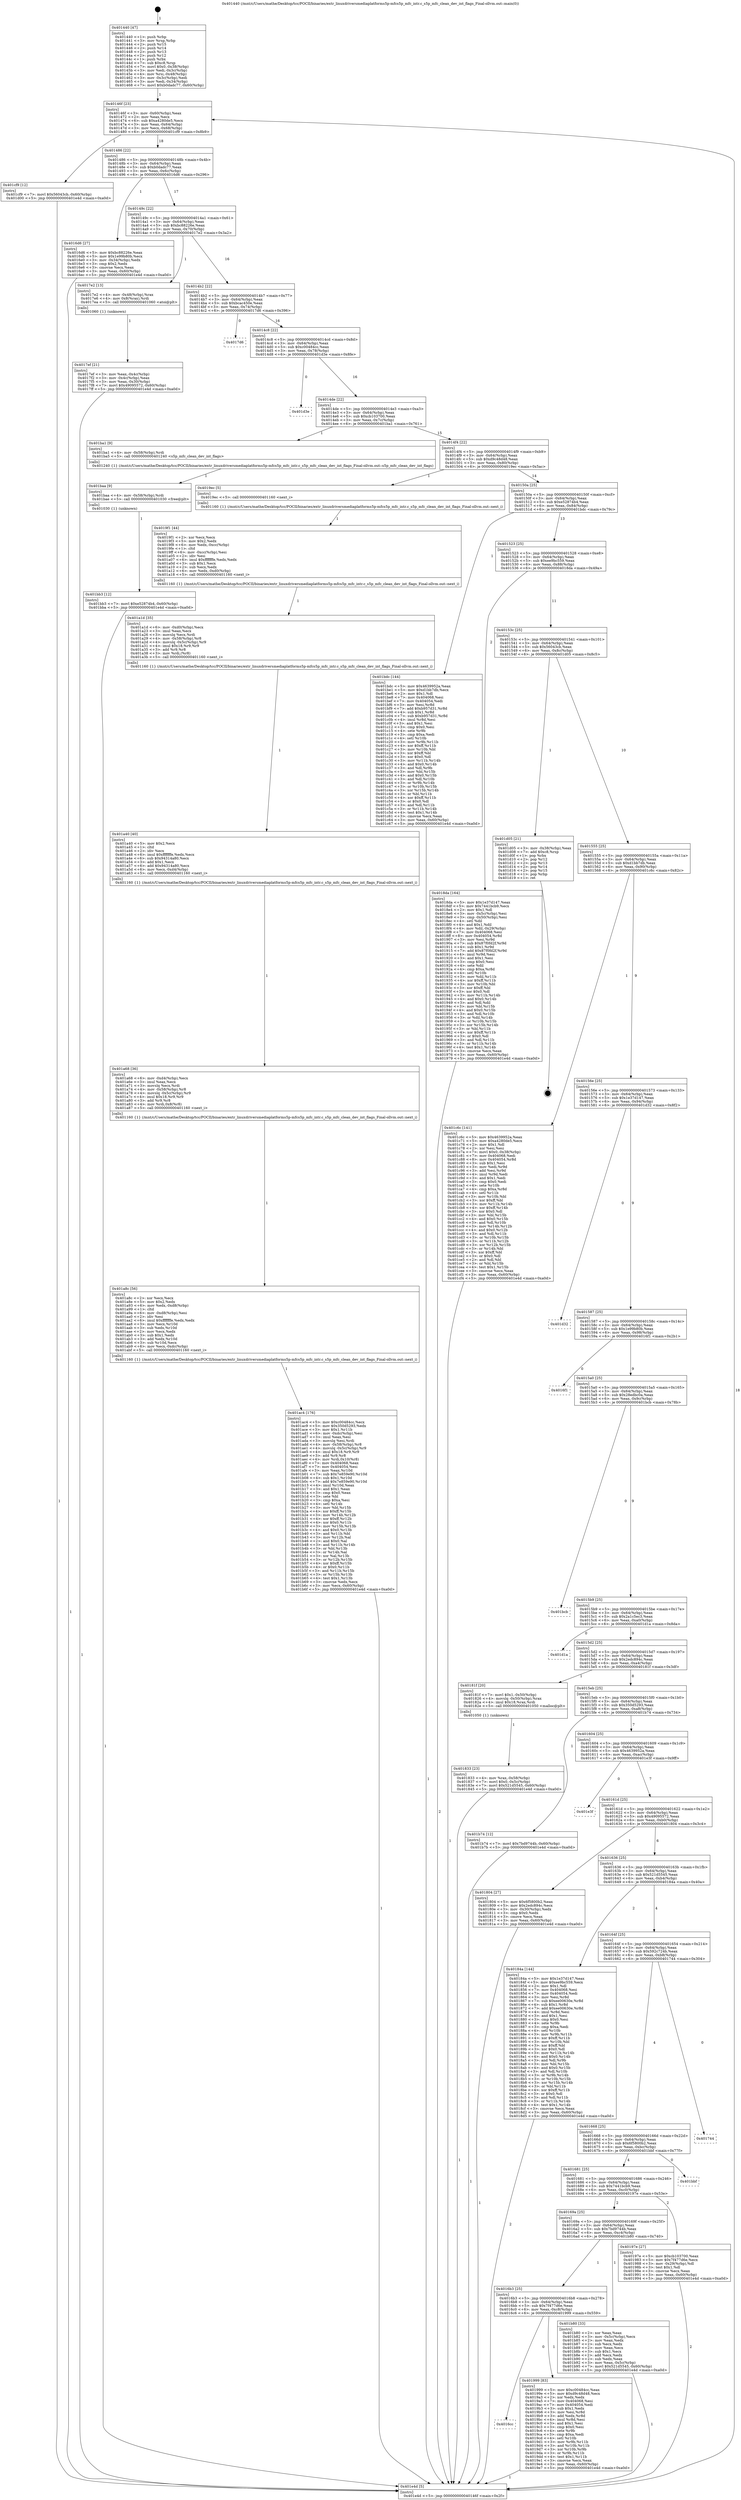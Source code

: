 digraph "0x401440" {
  label = "0x401440 (/mnt/c/Users/mathe/Desktop/tcc/POCII/binaries/extr_linuxdriversmediaplatforms5p-mfcs5p_mfc_intr.c_s5p_mfc_clean_dev_int_flags_Final-ollvm.out::main(0))"
  labelloc = "t"
  node[shape=record]

  Entry [label="",width=0.3,height=0.3,shape=circle,fillcolor=black,style=filled]
  "0x40146f" [label="{
     0x40146f [23]\l
     | [instrs]\l
     &nbsp;&nbsp;0x40146f \<+3\>: mov -0x60(%rbp),%eax\l
     &nbsp;&nbsp;0x401472 \<+2\>: mov %eax,%ecx\l
     &nbsp;&nbsp;0x401474 \<+6\>: sub $0xa4280de5,%ecx\l
     &nbsp;&nbsp;0x40147a \<+3\>: mov %eax,-0x64(%rbp)\l
     &nbsp;&nbsp;0x40147d \<+3\>: mov %ecx,-0x68(%rbp)\l
     &nbsp;&nbsp;0x401480 \<+6\>: je 0000000000401cf9 \<main+0x8b9\>\l
  }"]
  "0x401cf9" [label="{
     0x401cf9 [12]\l
     | [instrs]\l
     &nbsp;&nbsp;0x401cf9 \<+7\>: movl $0x56043cb,-0x60(%rbp)\l
     &nbsp;&nbsp;0x401d00 \<+5\>: jmp 0000000000401e4d \<main+0xa0d\>\l
  }"]
  "0x401486" [label="{
     0x401486 [22]\l
     | [instrs]\l
     &nbsp;&nbsp;0x401486 \<+5\>: jmp 000000000040148b \<main+0x4b\>\l
     &nbsp;&nbsp;0x40148b \<+3\>: mov -0x64(%rbp),%eax\l
     &nbsp;&nbsp;0x40148e \<+5\>: sub $0xb0dadc77,%eax\l
     &nbsp;&nbsp;0x401493 \<+3\>: mov %eax,-0x6c(%rbp)\l
     &nbsp;&nbsp;0x401496 \<+6\>: je 00000000004016d6 \<main+0x296\>\l
  }"]
  Exit [label="",width=0.3,height=0.3,shape=circle,fillcolor=black,style=filled,peripheries=2]
  "0x4016d6" [label="{
     0x4016d6 [27]\l
     | [instrs]\l
     &nbsp;&nbsp;0x4016d6 \<+5\>: mov $0xbc88226e,%eax\l
     &nbsp;&nbsp;0x4016db \<+5\>: mov $0x1e99b80b,%ecx\l
     &nbsp;&nbsp;0x4016e0 \<+3\>: mov -0x34(%rbp),%edx\l
     &nbsp;&nbsp;0x4016e3 \<+3\>: cmp $0x2,%edx\l
     &nbsp;&nbsp;0x4016e6 \<+3\>: cmovne %ecx,%eax\l
     &nbsp;&nbsp;0x4016e9 \<+3\>: mov %eax,-0x60(%rbp)\l
     &nbsp;&nbsp;0x4016ec \<+5\>: jmp 0000000000401e4d \<main+0xa0d\>\l
  }"]
  "0x40149c" [label="{
     0x40149c [22]\l
     | [instrs]\l
     &nbsp;&nbsp;0x40149c \<+5\>: jmp 00000000004014a1 \<main+0x61\>\l
     &nbsp;&nbsp;0x4014a1 \<+3\>: mov -0x64(%rbp),%eax\l
     &nbsp;&nbsp;0x4014a4 \<+5\>: sub $0xbc88226e,%eax\l
     &nbsp;&nbsp;0x4014a9 \<+3\>: mov %eax,-0x70(%rbp)\l
     &nbsp;&nbsp;0x4014ac \<+6\>: je 00000000004017e2 \<main+0x3a2\>\l
  }"]
  "0x401e4d" [label="{
     0x401e4d [5]\l
     | [instrs]\l
     &nbsp;&nbsp;0x401e4d \<+5\>: jmp 000000000040146f \<main+0x2f\>\l
  }"]
  "0x401440" [label="{
     0x401440 [47]\l
     | [instrs]\l
     &nbsp;&nbsp;0x401440 \<+1\>: push %rbp\l
     &nbsp;&nbsp;0x401441 \<+3\>: mov %rsp,%rbp\l
     &nbsp;&nbsp;0x401444 \<+2\>: push %r15\l
     &nbsp;&nbsp;0x401446 \<+2\>: push %r14\l
     &nbsp;&nbsp;0x401448 \<+2\>: push %r13\l
     &nbsp;&nbsp;0x40144a \<+2\>: push %r12\l
     &nbsp;&nbsp;0x40144c \<+1\>: push %rbx\l
     &nbsp;&nbsp;0x40144d \<+7\>: sub $0xc8,%rsp\l
     &nbsp;&nbsp;0x401454 \<+7\>: movl $0x0,-0x38(%rbp)\l
     &nbsp;&nbsp;0x40145b \<+3\>: mov %edi,-0x3c(%rbp)\l
     &nbsp;&nbsp;0x40145e \<+4\>: mov %rsi,-0x48(%rbp)\l
     &nbsp;&nbsp;0x401462 \<+3\>: mov -0x3c(%rbp),%edi\l
     &nbsp;&nbsp;0x401465 \<+3\>: mov %edi,-0x34(%rbp)\l
     &nbsp;&nbsp;0x401468 \<+7\>: movl $0xb0dadc77,-0x60(%rbp)\l
  }"]
  "0x401bb3" [label="{
     0x401bb3 [12]\l
     | [instrs]\l
     &nbsp;&nbsp;0x401bb3 \<+7\>: movl $0xe52874b4,-0x60(%rbp)\l
     &nbsp;&nbsp;0x401bba \<+5\>: jmp 0000000000401e4d \<main+0xa0d\>\l
  }"]
  "0x4017e2" [label="{
     0x4017e2 [13]\l
     | [instrs]\l
     &nbsp;&nbsp;0x4017e2 \<+4\>: mov -0x48(%rbp),%rax\l
     &nbsp;&nbsp;0x4017e6 \<+4\>: mov 0x8(%rax),%rdi\l
     &nbsp;&nbsp;0x4017ea \<+5\>: call 0000000000401060 \<atoi@plt\>\l
     | [calls]\l
     &nbsp;&nbsp;0x401060 \{1\} (unknown)\l
  }"]
  "0x4014b2" [label="{
     0x4014b2 [22]\l
     | [instrs]\l
     &nbsp;&nbsp;0x4014b2 \<+5\>: jmp 00000000004014b7 \<main+0x77\>\l
     &nbsp;&nbsp;0x4014b7 \<+3\>: mov -0x64(%rbp),%eax\l
     &nbsp;&nbsp;0x4014ba \<+5\>: sub $0xbcac450e,%eax\l
     &nbsp;&nbsp;0x4014bf \<+3\>: mov %eax,-0x74(%rbp)\l
     &nbsp;&nbsp;0x4014c2 \<+6\>: je 00000000004017d6 \<main+0x396\>\l
  }"]
  "0x4017ef" [label="{
     0x4017ef [21]\l
     | [instrs]\l
     &nbsp;&nbsp;0x4017ef \<+3\>: mov %eax,-0x4c(%rbp)\l
     &nbsp;&nbsp;0x4017f2 \<+3\>: mov -0x4c(%rbp),%eax\l
     &nbsp;&nbsp;0x4017f5 \<+3\>: mov %eax,-0x30(%rbp)\l
     &nbsp;&nbsp;0x4017f8 \<+7\>: movl $0x49095572,-0x60(%rbp)\l
     &nbsp;&nbsp;0x4017ff \<+5\>: jmp 0000000000401e4d \<main+0xa0d\>\l
  }"]
  "0x401baa" [label="{
     0x401baa [9]\l
     | [instrs]\l
     &nbsp;&nbsp;0x401baa \<+4\>: mov -0x58(%rbp),%rdi\l
     &nbsp;&nbsp;0x401bae \<+5\>: call 0000000000401030 \<free@plt\>\l
     | [calls]\l
     &nbsp;&nbsp;0x401030 \{1\} (unknown)\l
  }"]
  "0x4017d6" [label="{
     0x4017d6\l
  }", style=dashed]
  "0x4014c8" [label="{
     0x4014c8 [22]\l
     | [instrs]\l
     &nbsp;&nbsp;0x4014c8 \<+5\>: jmp 00000000004014cd \<main+0x8d\>\l
     &nbsp;&nbsp;0x4014cd \<+3\>: mov -0x64(%rbp),%eax\l
     &nbsp;&nbsp;0x4014d0 \<+5\>: sub $0xc00484cc,%eax\l
     &nbsp;&nbsp;0x4014d5 \<+3\>: mov %eax,-0x78(%rbp)\l
     &nbsp;&nbsp;0x4014d8 \<+6\>: je 0000000000401d3e \<main+0x8fe\>\l
  }"]
  "0x401ac4" [label="{
     0x401ac4 [176]\l
     | [instrs]\l
     &nbsp;&nbsp;0x401ac4 \<+5\>: mov $0xc00484cc,%ecx\l
     &nbsp;&nbsp;0x401ac9 \<+5\>: mov $0x350d5293,%edx\l
     &nbsp;&nbsp;0x401ace \<+3\>: mov $0x1,%r11b\l
     &nbsp;&nbsp;0x401ad1 \<+6\>: mov -0xdc(%rbp),%esi\l
     &nbsp;&nbsp;0x401ad7 \<+3\>: imul %eax,%esi\l
     &nbsp;&nbsp;0x401ada \<+3\>: movslq %esi,%rdi\l
     &nbsp;&nbsp;0x401add \<+4\>: mov -0x58(%rbp),%r8\l
     &nbsp;&nbsp;0x401ae1 \<+4\>: movslq -0x5c(%rbp),%r9\l
     &nbsp;&nbsp;0x401ae5 \<+4\>: imul $0x18,%r9,%r9\l
     &nbsp;&nbsp;0x401ae9 \<+3\>: add %r9,%r8\l
     &nbsp;&nbsp;0x401aec \<+4\>: mov %rdi,0x10(%r8)\l
     &nbsp;&nbsp;0x401af0 \<+7\>: mov 0x404068,%eax\l
     &nbsp;&nbsp;0x401af7 \<+7\>: mov 0x404054,%esi\l
     &nbsp;&nbsp;0x401afe \<+3\>: mov %eax,%r10d\l
     &nbsp;&nbsp;0x401b01 \<+7\>: sub $0x7e859e90,%r10d\l
     &nbsp;&nbsp;0x401b08 \<+4\>: sub $0x1,%r10d\l
     &nbsp;&nbsp;0x401b0c \<+7\>: add $0x7e859e90,%r10d\l
     &nbsp;&nbsp;0x401b13 \<+4\>: imul %r10d,%eax\l
     &nbsp;&nbsp;0x401b17 \<+3\>: and $0x1,%eax\l
     &nbsp;&nbsp;0x401b1a \<+3\>: cmp $0x0,%eax\l
     &nbsp;&nbsp;0x401b1d \<+3\>: sete %bl\l
     &nbsp;&nbsp;0x401b20 \<+3\>: cmp $0xa,%esi\l
     &nbsp;&nbsp;0x401b23 \<+4\>: setl %r14b\l
     &nbsp;&nbsp;0x401b27 \<+3\>: mov %bl,%r15b\l
     &nbsp;&nbsp;0x401b2a \<+4\>: xor $0xff,%r15b\l
     &nbsp;&nbsp;0x401b2e \<+3\>: mov %r14b,%r12b\l
     &nbsp;&nbsp;0x401b31 \<+4\>: xor $0xff,%r12b\l
     &nbsp;&nbsp;0x401b35 \<+4\>: xor $0x0,%r11b\l
     &nbsp;&nbsp;0x401b39 \<+3\>: mov %r15b,%r13b\l
     &nbsp;&nbsp;0x401b3c \<+4\>: and $0x0,%r13b\l
     &nbsp;&nbsp;0x401b40 \<+3\>: and %r11b,%bl\l
     &nbsp;&nbsp;0x401b43 \<+3\>: mov %r12b,%al\l
     &nbsp;&nbsp;0x401b46 \<+2\>: and $0x0,%al\l
     &nbsp;&nbsp;0x401b48 \<+3\>: and %r11b,%r14b\l
     &nbsp;&nbsp;0x401b4b \<+3\>: or %bl,%r13b\l
     &nbsp;&nbsp;0x401b4e \<+3\>: or %r14b,%al\l
     &nbsp;&nbsp;0x401b51 \<+3\>: xor %al,%r13b\l
     &nbsp;&nbsp;0x401b54 \<+3\>: or %r12b,%r15b\l
     &nbsp;&nbsp;0x401b57 \<+4\>: xor $0xff,%r15b\l
     &nbsp;&nbsp;0x401b5b \<+4\>: or $0x0,%r11b\l
     &nbsp;&nbsp;0x401b5f \<+3\>: and %r11b,%r15b\l
     &nbsp;&nbsp;0x401b62 \<+3\>: or %r15b,%r13b\l
     &nbsp;&nbsp;0x401b65 \<+4\>: test $0x1,%r13b\l
     &nbsp;&nbsp;0x401b69 \<+3\>: cmovne %edx,%ecx\l
     &nbsp;&nbsp;0x401b6c \<+3\>: mov %ecx,-0x60(%rbp)\l
     &nbsp;&nbsp;0x401b6f \<+5\>: jmp 0000000000401e4d \<main+0xa0d\>\l
  }"]
  "0x401d3e" [label="{
     0x401d3e\l
  }", style=dashed]
  "0x4014de" [label="{
     0x4014de [22]\l
     | [instrs]\l
     &nbsp;&nbsp;0x4014de \<+5\>: jmp 00000000004014e3 \<main+0xa3\>\l
     &nbsp;&nbsp;0x4014e3 \<+3\>: mov -0x64(%rbp),%eax\l
     &nbsp;&nbsp;0x4014e6 \<+5\>: sub $0xcb103700,%eax\l
     &nbsp;&nbsp;0x4014eb \<+3\>: mov %eax,-0x7c(%rbp)\l
     &nbsp;&nbsp;0x4014ee \<+6\>: je 0000000000401ba1 \<main+0x761\>\l
  }"]
  "0x401a8c" [label="{
     0x401a8c [56]\l
     | [instrs]\l
     &nbsp;&nbsp;0x401a8c \<+2\>: xor %ecx,%ecx\l
     &nbsp;&nbsp;0x401a8e \<+5\>: mov $0x2,%edx\l
     &nbsp;&nbsp;0x401a93 \<+6\>: mov %edx,-0xd8(%rbp)\l
     &nbsp;&nbsp;0x401a99 \<+1\>: cltd\l
     &nbsp;&nbsp;0x401a9a \<+6\>: mov -0xd8(%rbp),%esi\l
     &nbsp;&nbsp;0x401aa0 \<+2\>: idiv %esi\l
     &nbsp;&nbsp;0x401aa2 \<+6\>: imul $0xfffffffe,%edx,%edx\l
     &nbsp;&nbsp;0x401aa8 \<+3\>: mov %ecx,%r10d\l
     &nbsp;&nbsp;0x401aab \<+3\>: sub %edx,%r10d\l
     &nbsp;&nbsp;0x401aae \<+2\>: mov %ecx,%edx\l
     &nbsp;&nbsp;0x401ab0 \<+3\>: sub $0x1,%edx\l
     &nbsp;&nbsp;0x401ab3 \<+3\>: add %edx,%r10d\l
     &nbsp;&nbsp;0x401ab6 \<+3\>: sub %r10d,%ecx\l
     &nbsp;&nbsp;0x401ab9 \<+6\>: mov %ecx,-0xdc(%rbp)\l
     &nbsp;&nbsp;0x401abf \<+5\>: call 0000000000401160 \<next_i\>\l
     | [calls]\l
     &nbsp;&nbsp;0x401160 \{1\} (/mnt/c/Users/mathe/Desktop/tcc/POCII/binaries/extr_linuxdriversmediaplatforms5p-mfcs5p_mfc_intr.c_s5p_mfc_clean_dev_int_flags_Final-ollvm.out::next_i)\l
  }"]
  "0x401ba1" [label="{
     0x401ba1 [9]\l
     | [instrs]\l
     &nbsp;&nbsp;0x401ba1 \<+4\>: mov -0x58(%rbp),%rdi\l
     &nbsp;&nbsp;0x401ba5 \<+5\>: call 0000000000401240 \<s5p_mfc_clean_dev_int_flags\>\l
     | [calls]\l
     &nbsp;&nbsp;0x401240 \{1\} (/mnt/c/Users/mathe/Desktop/tcc/POCII/binaries/extr_linuxdriversmediaplatforms5p-mfcs5p_mfc_intr.c_s5p_mfc_clean_dev_int_flags_Final-ollvm.out::s5p_mfc_clean_dev_int_flags)\l
  }"]
  "0x4014f4" [label="{
     0x4014f4 [22]\l
     | [instrs]\l
     &nbsp;&nbsp;0x4014f4 \<+5\>: jmp 00000000004014f9 \<main+0xb9\>\l
     &nbsp;&nbsp;0x4014f9 \<+3\>: mov -0x64(%rbp),%eax\l
     &nbsp;&nbsp;0x4014fc \<+5\>: sub $0xd9c48d48,%eax\l
     &nbsp;&nbsp;0x401501 \<+3\>: mov %eax,-0x80(%rbp)\l
     &nbsp;&nbsp;0x401504 \<+6\>: je 00000000004019ec \<main+0x5ac\>\l
  }"]
  "0x401a68" [label="{
     0x401a68 [36]\l
     | [instrs]\l
     &nbsp;&nbsp;0x401a68 \<+6\>: mov -0xd4(%rbp),%ecx\l
     &nbsp;&nbsp;0x401a6e \<+3\>: imul %eax,%ecx\l
     &nbsp;&nbsp;0x401a71 \<+3\>: movslq %ecx,%rdi\l
     &nbsp;&nbsp;0x401a74 \<+4\>: mov -0x58(%rbp),%r8\l
     &nbsp;&nbsp;0x401a78 \<+4\>: movslq -0x5c(%rbp),%r9\l
     &nbsp;&nbsp;0x401a7c \<+4\>: imul $0x18,%r9,%r9\l
     &nbsp;&nbsp;0x401a80 \<+3\>: add %r9,%r8\l
     &nbsp;&nbsp;0x401a83 \<+4\>: mov %rdi,0x8(%r8)\l
     &nbsp;&nbsp;0x401a87 \<+5\>: call 0000000000401160 \<next_i\>\l
     | [calls]\l
     &nbsp;&nbsp;0x401160 \{1\} (/mnt/c/Users/mathe/Desktop/tcc/POCII/binaries/extr_linuxdriversmediaplatforms5p-mfcs5p_mfc_intr.c_s5p_mfc_clean_dev_int_flags_Final-ollvm.out::next_i)\l
  }"]
  "0x4019ec" [label="{
     0x4019ec [5]\l
     | [instrs]\l
     &nbsp;&nbsp;0x4019ec \<+5\>: call 0000000000401160 \<next_i\>\l
     | [calls]\l
     &nbsp;&nbsp;0x401160 \{1\} (/mnt/c/Users/mathe/Desktop/tcc/POCII/binaries/extr_linuxdriversmediaplatforms5p-mfcs5p_mfc_intr.c_s5p_mfc_clean_dev_int_flags_Final-ollvm.out::next_i)\l
  }"]
  "0x40150a" [label="{
     0x40150a [25]\l
     | [instrs]\l
     &nbsp;&nbsp;0x40150a \<+5\>: jmp 000000000040150f \<main+0xcf\>\l
     &nbsp;&nbsp;0x40150f \<+3\>: mov -0x64(%rbp),%eax\l
     &nbsp;&nbsp;0x401512 \<+5\>: sub $0xe52874b4,%eax\l
     &nbsp;&nbsp;0x401517 \<+6\>: mov %eax,-0x84(%rbp)\l
     &nbsp;&nbsp;0x40151d \<+6\>: je 0000000000401bdc \<main+0x79c\>\l
  }"]
  "0x401a40" [label="{
     0x401a40 [40]\l
     | [instrs]\l
     &nbsp;&nbsp;0x401a40 \<+5\>: mov $0x2,%ecx\l
     &nbsp;&nbsp;0x401a45 \<+1\>: cltd\l
     &nbsp;&nbsp;0x401a46 \<+2\>: idiv %ecx\l
     &nbsp;&nbsp;0x401a48 \<+6\>: imul $0xfffffffe,%edx,%ecx\l
     &nbsp;&nbsp;0x401a4e \<+6\>: sub $0x94314a80,%ecx\l
     &nbsp;&nbsp;0x401a54 \<+3\>: add $0x1,%ecx\l
     &nbsp;&nbsp;0x401a57 \<+6\>: add $0x94314a80,%ecx\l
     &nbsp;&nbsp;0x401a5d \<+6\>: mov %ecx,-0xd4(%rbp)\l
     &nbsp;&nbsp;0x401a63 \<+5\>: call 0000000000401160 \<next_i\>\l
     | [calls]\l
     &nbsp;&nbsp;0x401160 \{1\} (/mnt/c/Users/mathe/Desktop/tcc/POCII/binaries/extr_linuxdriversmediaplatforms5p-mfcs5p_mfc_intr.c_s5p_mfc_clean_dev_int_flags_Final-ollvm.out::next_i)\l
  }"]
  "0x401bdc" [label="{
     0x401bdc [144]\l
     | [instrs]\l
     &nbsp;&nbsp;0x401bdc \<+5\>: mov $0x4639952a,%eax\l
     &nbsp;&nbsp;0x401be1 \<+5\>: mov $0xd1bb7db,%ecx\l
     &nbsp;&nbsp;0x401be6 \<+2\>: mov $0x1,%dl\l
     &nbsp;&nbsp;0x401be8 \<+7\>: mov 0x404068,%esi\l
     &nbsp;&nbsp;0x401bef \<+7\>: mov 0x404054,%edi\l
     &nbsp;&nbsp;0x401bf6 \<+3\>: mov %esi,%r8d\l
     &nbsp;&nbsp;0x401bf9 \<+7\>: add $0xb957d31,%r8d\l
     &nbsp;&nbsp;0x401c00 \<+4\>: sub $0x1,%r8d\l
     &nbsp;&nbsp;0x401c04 \<+7\>: sub $0xb957d31,%r8d\l
     &nbsp;&nbsp;0x401c0b \<+4\>: imul %r8d,%esi\l
     &nbsp;&nbsp;0x401c0f \<+3\>: and $0x1,%esi\l
     &nbsp;&nbsp;0x401c12 \<+3\>: cmp $0x0,%esi\l
     &nbsp;&nbsp;0x401c15 \<+4\>: sete %r9b\l
     &nbsp;&nbsp;0x401c19 \<+3\>: cmp $0xa,%edi\l
     &nbsp;&nbsp;0x401c1c \<+4\>: setl %r10b\l
     &nbsp;&nbsp;0x401c20 \<+3\>: mov %r9b,%r11b\l
     &nbsp;&nbsp;0x401c23 \<+4\>: xor $0xff,%r11b\l
     &nbsp;&nbsp;0x401c27 \<+3\>: mov %r10b,%bl\l
     &nbsp;&nbsp;0x401c2a \<+3\>: xor $0xff,%bl\l
     &nbsp;&nbsp;0x401c2d \<+3\>: xor $0x0,%dl\l
     &nbsp;&nbsp;0x401c30 \<+3\>: mov %r11b,%r14b\l
     &nbsp;&nbsp;0x401c33 \<+4\>: and $0x0,%r14b\l
     &nbsp;&nbsp;0x401c37 \<+3\>: and %dl,%r9b\l
     &nbsp;&nbsp;0x401c3a \<+3\>: mov %bl,%r15b\l
     &nbsp;&nbsp;0x401c3d \<+4\>: and $0x0,%r15b\l
     &nbsp;&nbsp;0x401c41 \<+3\>: and %dl,%r10b\l
     &nbsp;&nbsp;0x401c44 \<+3\>: or %r9b,%r14b\l
     &nbsp;&nbsp;0x401c47 \<+3\>: or %r10b,%r15b\l
     &nbsp;&nbsp;0x401c4a \<+3\>: xor %r15b,%r14b\l
     &nbsp;&nbsp;0x401c4d \<+3\>: or %bl,%r11b\l
     &nbsp;&nbsp;0x401c50 \<+4\>: xor $0xff,%r11b\l
     &nbsp;&nbsp;0x401c54 \<+3\>: or $0x0,%dl\l
     &nbsp;&nbsp;0x401c57 \<+3\>: and %dl,%r11b\l
     &nbsp;&nbsp;0x401c5a \<+3\>: or %r11b,%r14b\l
     &nbsp;&nbsp;0x401c5d \<+4\>: test $0x1,%r14b\l
     &nbsp;&nbsp;0x401c61 \<+3\>: cmovne %ecx,%eax\l
     &nbsp;&nbsp;0x401c64 \<+3\>: mov %eax,-0x60(%rbp)\l
     &nbsp;&nbsp;0x401c67 \<+5\>: jmp 0000000000401e4d \<main+0xa0d\>\l
  }"]
  "0x401523" [label="{
     0x401523 [25]\l
     | [instrs]\l
     &nbsp;&nbsp;0x401523 \<+5\>: jmp 0000000000401528 \<main+0xe8\>\l
     &nbsp;&nbsp;0x401528 \<+3\>: mov -0x64(%rbp),%eax\l
     &nbsp;&nbsp;0x40152b \<+5\>: sub $0xee9bc559,%eax\l
     &nbsp;&nbsp;0x401530 \<+6\>: mov %eax,-0x88(%rbp)\l
     &nbsp;&nbsp;0x401536 \<+6\>: je 00000000004018da \<main+0x49a\>\l
  }"]
  "0x401a1d" [label="{
     0x401a1d [35]\l
     | [instrs]\l
     &nbsp;&nbsp;0x401a1d \<+6\>: mov -0xd0(%rbp),%ecx\l
     &nbsp;&nbsp;0x401a23 \<+3\>: imul %eax,%ecx\l
     &nbsp;&nbsp;0x401a26 \<+3\>: movslq %ecx,%rdi\l
     &nbsp;&nbsp;0x401a29 \<+4\>: mov -0x58(%rbp),%r8\l
     &nbsp;&nbsp;0x401a2d \<+4\>: movslq -0x5c(%rbp),%r9\l
     &nbsp;&nbsp;0x401a31 \<+4\>: imul $0x18,%r9,%r9\l
     &nbsp;&nbsp;0x401a35 \<+3\>: add %r9,%r8\l
     &nbsp;&nbsp;0x401a38 \<+3\>: mov %rdi,(%r8)\l
     &nbsp;&nbsp;0x401a3b \<+5\>: call 0000000000401160 \<next_i\>\l
     | [calls]\l
     &nbsp;&nbsp;0x401160 \{1\} (/mnt/c/Users/mathe/Desktop/tcc/POCII/binaries/extr_linuxdriversmediaplatforms5p-mfcs5p_mfc_intr.c_s5p_mfc_clean_dev_int_flags_Final-ollvm.out::next_i)\l
  }"]
  "0x4018da" [label="{
     0x4018da [164]\l
     | [instrs]\l
     &nbsp;&nbsp;0x4018da \<+5\>: mov $0x1e37d147,%eax\l
     &nbsp;&nbsp;0x4018df \<+5\>: mov $0x7441bcb9,%ecx\l
     &nbsp;&nbsp;0x4018e4 \<+2\>: mov $0x1,%dl\l
     &nbsp;&nbsp;0x4018e6 \<+3\>: mov -0x5c(%rbp),%esi\l
     &nbsp;&nbsp;0x4018e9 \<+3\>: cmp -0x50(%rbp),%esi\l
     &nbsp;&nbsp;0x4018ec \<+4\>: setl %dil\l
     &nbsp;&nbsp;0x4018f0 \<+4\>: and $0x1,%dil\l
     &nbsp;&nbsp;0x4018f4 \<+4\>: mov %dil,-0x29(%rbp)\l
     &nbsp;&nbsp;0x4018f8 \<+7\>: mov 0x404068,%esi\l
     &nbsp;&nbsp;0x4018ff \<+8\>: mov 0x404054,%r8d\l
     &nbsp;&nbsp;0x401907 \<+3\>: mov %esi,%r9d\l
     &nbsp;&nbsp;0x40190a \<+7\>: sub $0x87f0fd2f,%r9d\l
     &nbsp;&nbsp;0x401911 \<+4\>: sub $0x1,%r9d\l
     &nbsp;&nbsp;0x401915 \<+7\>: add $0x87f0fd2f,%r9d\l
     &nbsp;&nbsp;0x40191c \<+4\>: imul %r9d,%esi\l
     &nbsp;&nbsp;0x401920 \<+3\>: and $0x1,%esi\l
     &nbsp;&nbsp;0x401923 \<+3\>: cmp $0x0,%esi\l
     &nbsp;&nbsp;0x401926 \<+4\>: sete %dil\l
     &nbsp;&nbsp;0x40192a \<+4\>: cmp $0xa,%r8d\l
     &nbsp;&nbsp;0x40192e \<+4\>: setl %r10b\l
     &nbsp;&nbsp;0x401932 \<+3\>: mov %dil,%r11b\l
     &nbsp;&nbsp;0x401935 \<+4\>: xor $0xff,%r11b\l
     &nbsp;&nbsp;0x401939 \<+3\>: mov %r10b,%bl\l
     &nbsp;&nbsp;0x40193c \<+3\>: xor $0xff,%bl\l
     &nbsp;&nbsp;0x40193f \<+3\>: xor $0x0,%dl\l
     &nbsp;&nbsp;0x401942 \<+3\>: mov %r11b,%r14b\l
     &nbsp;&nbsp;0x401945 \<+4\>: and $0x0,%r14b\l
     &nbsp;&nbsp;0x401949 \<+3\>: and %dl,%dil\l
     &nbsp;&nbsp;0x40194c \<+3\>: mov %bl,%r15b\l
     &nbsp;&nbsp;0x40194f \<+4\>: and $0x0,%r15b\l
     &nbsp;&nbsp;0x401953 \<+3\>: and %dl,%r10b\l
     &nbsp;&nbsp;0x401956 \<+3\>: or %dil,%r14b\l
     &nbsp;&nbsp;0x401959 \<+3\>: or %r10b,%r15b\l
     &nbsp;&nbsp;0x40195c \<+3\>: xor %r15b,%r14b\l
     &nbsp;&nbsp;0x40195f \<+3\>: or %bl,%r11b\l
     &nbsp;&nbsp;0x401962 \<+4\>: xor $0xff,%r11b\l
     &nbsp;&nbsp;0x401966 \<+3\>: or $0x0,%dl\l
     &nbsp;&nbsp;0x401969 \<+3\>: and %dl,%r11b\l
     &nbsp;&nbsp;0x40196c \<+3\>: or %r11b,%r14b\l
     &nbsp;&nbsp;0x40196f \<+4\>: test $0x1,%r14b\l
     &nbsp;&nbsp;0x401973 \<+3\>: cmovne %ecx,%eax\l
     &nbsp;&nbsp;0x401976 \<+3\>: mov %eax,-0x60(%rbp)\l
     &nbsp;&nbsp;0x401979 \<+5\>: jmp 0000000000401e4d \<main+0xa0d\>\l
  }"]
  "0x40153c" [label="{
     0x40153c [25]\l
     | [instrs]\l
     &nbsp;&nbsp;0x40153c \<+5\>: jmp 0000000000401541 \<main+0x101\>\l
     &nbsp;&nbsp;0x401541 \<+3\>: mov -0x64(%rbp),%eax\l
     &nbsp;&nbsp;0x401544 \<+5\>: sub $0x56043cb,%eax\l
     &nbsp;&nbsp;0x401549 \<+6\>: mov %eax,-0x8c(%rbp)\l
     &nbsp;&nbsp;0x40154f \<+6\>: je 0000000000401d05 \<main+0x8c5\>\l
  }"]
  "0x4019f1" [label="{
     0x4019f1 [44]\l
     | [instrs]\l
     &nbsp;&nbsp;0x4019f1 \<+2\>: xor %ecx,%ecx\l
     &nbsp;&nbsp;0x4019f3 \<+5\>: mov $0x2,%edx\l
     &nbsp;&nbsp;0x4019f8 \<+6\>: mov %edx,-0xcc(%rbp)\l
     &nbsp;&nbsp;0x4019fe \<+1\>: cltd\l
     &nbsp;&nbsp;0x4019ff \<+6\>: mov -0xcc(%rbp),%esi\l
     &nbsp;&nbsp;0x401a05 \<+2\>: idiv %esi\l
     &nbsp;&nbsp;0x401a07 \<+6\>: imul $0xfffffffe,%edx,%edx\l
     &nbsp;&nbsp;0x401a0d \<+3\>: sub $0x1,%ecx\l
     &nbsp;&nbsp;0x401a10 \<+2\>: sub %ecx,%edx\l
     &nbsp;&nbsp;0x401a12 \<+6\>: mov %edx,-0xd0(%rbp)\l
     &nbsp;&nbsp;0x401a18 \<+5\>: call 0000000000401160 \<next_i\>\l
     | [calls]\l
     &nbsp;&nbsp;0x401160 \{1\} (/mnt/c/Users/mathe/Desktop/tcc/POCII/binaries/extr_linuxdriversmediaplatforms5p-mfcs5p_mfc_intr.c_s5p_mfc_clean_dev_int_flags_Final-ollvm.out::next_i)\l
  }"]
  "0x401d05" [label="{
     0x401d05 [21]\l
     | [instrs]\l
     &nbsp;&nbsp;0x401d05 \<+3\>: mov -0x38(%rbp),%eax\l
     &nbsp;&nbsp;0x401d08 \<+7\>: add $0xc8,%rsp\l
     &nbsp;&nbsp;0x401d0f \<+1\>: pop %rbx\l
     &nbsp;&nbsp;0x401d10 \<+2\>: pop %r12\l
     &nbsp;&nbsp;0x401d12 \<+2\>: pop %r13\l
     &nbsp;&nbsp;0x401d14 \<+2\>: pop %r14\l
     &nbsp;&nbsp;0x401d16 \<+2\>: pop %r15\l
     &nbsp;&nbsp;0x401d18 \<+1\>: pop %rbp\l
     &nbsp;&nbsp;0x401d19 \<+1\>: ret\l
  }"]
  "0x401555" [label="{
     0x401555 [25]\l
     | [instrs]\l
     &nbsp;&nbsp;0x401555 \<+5\>: jmp 000000000040155a \<main+0x11a\>\l
     &nbsp;&nbsp;0x40155a \<+3\>: mov -0x64(%rbp),%eax\l
     &nbsp;&nbsp;0x40155d \<+5\>: sub $0xd1bb7db,%eax\l
     &nbsp;&nbsp;0x401562 \<+6\>: mov %eax,-0x90(%rbp)\l
     &nbsp;&nbsp;0x401568 \<+6\>: je 0000000000401c6c \<main+0x82c\>\l
  }"]
  "0x4016cc" [label="{
     0x4016cc\l
  }", style=dashed]
  "0x401c6c" [label="{
     0x401c6c [141]\l
     | [instrs]\l
     &nbsp;&nbsp;0x401c6c \<+5\>: mov $0x4639952a,%eax\l
     &nbsp;&nbsp;0x401c71 \<+5\>: mov $0xa4280de5,%ecx\l
     &nbsp;&nbsp;0x401c76 \<+2\>: mov $0x1,%dl\l
     &nbsp;&nbsp;0x401c78 \<+2\>: xor %esi,%esi\l
     &nbsp;&nbsp;0x401c7a \<+7\>: movl $0x0,-0x38(%rbp)\l
     &nbsp;&nbsp;0x401c81 \<+7\>: mov 0x404068,%edi\l
     &nbsp;&nbsp;0x401c88 \<+8\>: mov 0x404054,%r8d\l
     &nbsp;&nbsp;0x401c90 \<+3\>: sub $0x1,%esi\l
     &nbsp;&nbsp;0x401c93 \<+3\>: mov %edi,%r9d\l
     &nbsp;&nbsp;0x401c96 \<+3\>: add %esi,%r9d\l
     &nbsp;&nbsp;0x401c99 \<+4\>: imul %r9d,%edi\l
     &nbsp;&nbsp;0x401c9d \<+3\>: and $0x1,%edi\l
     &nbsp;&nbsp;0x401ca0 \<+3\>: cmp $0x0,%edi\l
     &nbsp;&nbsp;0x401ca3 \<+4\>: sete %r10b\l
     &nbsp;&nbsp;0x401ca7 \<+4\>: cmp $0xa,%r8d\l
     &nbsp;&nbsp;0x401cab \<+4\>: setl %r11b\l
     &nbsp;&nbsp;0x401caf \<+3\>: mov %r10b,%bl\l
     &nbsp;&nbsp;0x401cb2 \<+3\>: xor $0xff,%bl\l
     &nbsp;&nbsp;0x401cb5 \<+3\>: mov %r11b,%r14b\l
     &nbsp;&nbsp;0x401cb8 \<+4\>: xor $0xff,%r14b\l
     &nbsp;&nbsp;0x401cbc \<+3\>: xor $0x0,%dl\l
     &nbsp;&nbsp;0x401cbf \<+3\>: mov %bl,%r15b\l
     &nbsp;&nbsp;0x401cc2 \<+4\>: and $0x0,%r15b\l
     &nbsp;&nbsp;0x401cc6 \<+3\>: and %dl,%r10b\l
     &nbsp;&nbsp;0x401cc9 \<+3\>: mov %r14b,%r12b\l
     &nbsp;&nbsp;0x401ccc \<+4\>: and $0x0,%r12b\l
     &nbsp;&nbsp;0x401cd0 \<+3\>: and %dl,%r11b\l
     &nbsp;&nbsp;0x401cd3 \<+3\>: or %r10b,%r15b\l
     &nbsp;&nbsp;0x401cd6 \<+3\>: or %r11b,%r12b\l
     &nbsp;&nbsp;0x401cd9 \<+3\>: xor %r12b,%r15b\l
     &nbsp;&nbsp;0x401cdc \<+3\>: or %r14b,%bl\l
     &nbsp;&nbsp;0x401cdf \<+3\>: xor $0xff,%bl\l
     &nbsp;&nbsp;0x401ce2 \<+3\>: or $0x0,%dl\l
     &nbsp;&nbsp;0x401ce5 \<+2\>: and %dl,%bl\l
     &nbsp;&nbsp;0x401ce7 \<+3\>: or %bl,%r15b\l
     &nbsp;&nbsp;0x401cea \<+4\>: test $0x1,%r15b\l
     &nbsp;&nbsp;0x401cee \<+3\>: cmovne %ecx,%eax\l
     &nbsp;&nbsp;0x401cf1 \<+3\>: mov %eax,-0x60(%rbp)\l
     &nbsp;&nbsp;0x401cf4 \<+5\>: jmp 0000000000401e4d \<main+0xa0d\>\l
  }"]
  "0x40156e" [label="{
     0x40156e [25]\l
     | [instrs]\l
     &nbsp;&nbsp;0x40156e \<+5\>: jmp 0000000000401573 \<main+0x133\>\l
     &nbsp;&nbsp;0x401573 \<+3\>: mov -0x64(%rbp),%eax\l
     &nbsp;&nbsp;0x401576 \<+5\>: sub $0x1e37d147,%eax\l
     &nbsp;&nbsp;0x40157b \<+6\>: mov %eax,-0x94(%rbp)\l
     &nbsp;&nbsp;0x401581 \<+6\>: je 0000000000401d32 \<main+0x8f2\>\l
  }"]
  "0x401999" [label="{
     0x401999 [83]\l
     | [instrs]\l
     &nbsp;&nbsp;0x401999 \<+5\>: mov $0xc00484cc,%eax\l
     &nbsp;&nbsp;0x40199e \<+5\>: mov $0xd9c48d48,%ecx\l
     &nbsp;&nbsp;0x4019a3 \<+2\>: xor %edx,%edx\l
     &nbsp;&nbsp;0x4019a5 \<+7\>: mov 0x404068,%esi\l
     &nbsp;&nbsp;0x4019ac \<+7\>: mov 0x404054,%edi\l
     &nbsp;&nbsp;0x4019b3 \<+3\>: sub $0x1,%edx\l
     &nbsp;&nbsp;0x4019b6 \<+3\>: mov %esi,%r8d\l
     &nbsp;&nbsp;0x4019b9 \<+3\>: add %edx,%r8d\l
     &nbsp;&nbsp;0x4019bc \<+4\>: imul %r8d,%esi\l
     &nbsp;&nbsp;0x4019c0 \<+3\>: and $0x1,%esi\l
     &nbsp;&nbsp;0x4019c3 \<+3\>: cmp $0x0,%esi\l
     &nbsp;&nbsp;0x4019c6 \<+4\>: sete %r9b\l
     &nbsp;&nbsp;0x4019ca \<+3\>: cmp $0xa,%edi\l
     &nbsp;&nbsp;0x4019cd \<+4\>: setl %r10b\l
     &nbsp;&nbsp;0x4019d1 \<+3\>: mov %r9b,%r11b\l
     &nbsp;&nbsp;0x4019d4 \<+3\>: and %r10b,%r11b\l
     &nbsp;&nbsp;0x4019d7 \<+3\>: xor %r10b,%r9b\l
     &nbsp;&nbsp;0x4019da \<+3\>: or %r9b,%r11b\l
     &nbsp;&nbsp;0x4019dd \<+4\>: test $0x1,%r11b\l
     &nbsp;&nbsp;0x4019e1 \<+3\>: cmovne %ecx,%eax\l
     &nbsp;&nbsp;0x4019e4 \<+3\>: mov %eax,-0x60(%rbp)\l
     &nbsp;&nbsp;0x4019e7 \<+5\>: jmp 0000000000401e4d \<main+0xa0d\>\l
  }"]
  "0x401d32" [label="{
     0x401d32\l
  }", style=dashed]
  "0x401587" [label="{
     0x401587 [25]\l
     | [instrs]\l
     &nbsp;&nbsp;0x401587 \<+5\>: jmp 000000000040158c \<main+0x14c\>\l
     &nbsp;&nbsp;0x40158c \<+3\>: mov -0x64(%rbp),%eax\l
     &nbsp;&nbsp;0x40158f \<+5\>: sub $0x1e99b80b,%eax\l
     &nbsp;&nbsp;0x401594 \<+6\>: mov %eax,-0x98(%rbp)\l
     &nbsp;&nbsp;0x40159a \<+6\>: je 00000000004016f1 \<main+0x2b1\>\l
  }"]
  "0x4016b3" [label="{
     0x4016b3 [25]\l
     | [instrs]\l
     &nbsp;&nbsp;0x4016b3 \<+5\>: jmp 00000000004016b8 \<main+0x278\>\l
     &nbsp;&nbsp;0x4016b8 \<+3\>: mov -0x64(%rbp),%eax\l
     &nbsp;&nbsp;0x4016bb \<+5\>: sub $0x7f477d6e,%eax\l
     &nbsp;&nbsp;0x4016c0 \<+6\>: mov %eax,-0xc8(%rbp)\l
     &nbsp;&nbsp;0x4016c6 \<+6\>: je 0000000000401999 \<main+0x559\>\l
  }"]
  "0x4016f1" [label="{
     0x4016f1\l
  }", style=dashed]
  "0x4015a0" [label="{
     0x4015a0 [25]\l
     | [instrs]\l
     &nbsp;&nbsp;0x4015a0 \<+5\>: jmp 00000000004015a5 \<main+0x165\>\l
     &nbsp;&nbsp;0x4015a5 \<+3\>: mov -0x64(%rbp),%eax\l
     &nbsp;&nbsp;0x4015a8 \<+5\>: sub $0x28edbc0a,%eax\l
     &nbsp;&nbsp;0x4015ad \<+6\>: mov %eax,-0x9c(%rbp)\l
     &nbsp;&nbsp;0x4015b3 \<+6\>: je 0000000000401bcb \<main+0x78b\>\l
  }"]
  "0x401b80" [label="{
     0x401b80 [33]\l
     | [instrs]\l
     &nbsp;&nbsp;0x401b80 \<+2\>: xor %eax,%eax\l
     &nbsp;&nbsp;0x401b82 \<+3\>: mov -0x5c(%rbp),%ecx\l
     &nbsp;&nbsp;0x401b85 \<+2\>: mov %eax,%edx\l
     &nbsp;&nbsp;0x401b87 \<+2\>: sub %ecx,%edx\l
     &nbsp;&nbsp;0x401b89 \<+2\>: mov %eax,%ecx\l
     &nbsp;&nbsp;0x401b8b \<+3\>: sub $0x1,%ecx\l
     &nbsp;&nbsp;0x401b8e \<+2\>: add %ecx,%edx\l
     &nbsp;&nbsp;0x401b90 \<+2\>: sub %edx,%eax\l
     &nbsp;&nbsp;0x401b92 \<+3\>: mov %eax,-0x5c(%rbp)\l
     &nbsp;&nbsp;0x401b95 \<+7\>: movl $0x521d5545,-0x60(%rbp)\l
     &nbsp;&nbsp;0x401b9c \<+5\>: jmp 0000000000401e4d \<main+0xa0d\>\l
  }"]
  "0x401bcb" [label="{
     0x401bcb\l
  }", style=dashed]
  "0x4015b9" [label="{
     0x4015b9 [25]\l
     | [instrs]\l
     &nbsp;&nbsp;0x4015b9 \<+5\>: jmp 00000000004015be \<main+0x17e\>\l
     &nbsp;&nbsp;0x4015be \<+3\>: mov -0x64(%rbp),%eax\l
     &nbsp;&nbsp;0x4015c1 \<+5\>: sub $0x2a1c5ec3,%eax\l
     &nbsp;&nbsp;0x4015c6 \<+6\>: mov %eax,-0xa0(%rbp)\l
     &nbsp;&nbsp;0x4015cc \<+6\>: je 0000000000401d1a \<main+0x8da\>\l
  }"]
  "0x40169a" [label="{
     0x40169a [25]\l
     | [instrs]\l
     &nbsp;&nbsp;0x40169a \<+5\>: jmp 000000000040169f \<main+0x25f\>\l
     &nbsp;&nbsp;0x40169f \<+3\>: mov -0x64(%rbp),%eax\l
     &nbsp;&nbsp;0x4016a2 \<+5\>: sub $0x7bd9744b,%eax\l
     &nbsp;&nbsp;0x4016a7 \<+6\>: mov %eax,-0xc4(%rbp)\l
     &nbsp;&nbsp;0x4016ad \<+6\>: je 0000000000401b80 \<main+0x740\>\l
  }"]
  "0x401d1a" [label="{
     0x401d1a\l
  }", style=dashed]
  "0x4015d2" [label="{
     0x4015d2 [25]\l
     | [instrs]\l
     &nbsp;&nbsp;0x4015d2 \<+5\>: jmp 00000000004015d7 \<main+0x197\>\l
     &nbsp;&nbsp;0x4015d7 \<+3\>: mov -0x64(%rbp),%eax\l
     &nbsp;&nbsp;0x4015da \<+5\>: sub $0x2edc894c,%eax\l
     &nbsp;&nbsp;0x4015df \<+6\>: mov %eax,-0xa4(%rbp)\l
     &nbsp;&nbsp;0x4015e5 \<+6\>: je 000000000040181f \<main+0x3df\>\l
  }"]
  "0x40197e" [label="{
     0x40197e [27]\l
     | [instrs]\l
     &nbsp;&nbsp;0x40197e \<+5\>: mov $0xcb103700,%eax\l
     &nbsp;&nbsp;0x401983 \<+5\>: mov $0x7f477d6e,%ecx\l
     &nbsp;&nbsp;0x401988 \<+3\>: mov -0x29(%rbp),%dl\l
     &nbsp;&nbsp;0x40198b \<+3\>: test $0x1,%dl\l
     &nbsp;&nbsp;0x40198e \<+3\>: cmovne %ecx,%eax\l
     &nbsp;&nbsp;0x401991 \<+3\>: mov %eax,-0x60(%rbp)\l
     &nbsp;&nbsp;0x401994 \<+5\>: jmp 0000000000401e4d \<main+0xa0d\>\l
  }"]
  "0x40181f" [label="{
     0x40181f [20]\l
     | [instrs]\l
     &nbsp;&nbsp;0x40181f \<+7\>: movl $0x1,-0x50(%rbp)\l
     &nbsp;&nbsp;0x401826 \<+4\>: movslq -0x50(%rbp),%rax\l
     &nbsp;&nbsp;0x40182a \<+4\>: imul $0x18,%rax,%rdi\l
     &nbsp;&nbsp;0x40182e \<+5\>: call 0000000000401050 \<malloc@plt\>\l
     | [calls]\l
     &nbsp;&nbsp;0x401050 \{1\} (unknown)\l
  }"]
  "0x4015eb" [label="{
     0x4015eb [25]\l
     | [instrs]\l
     &nbsp;&nbsp;0x4015eb \<+5\>: jmp 00000000004015f0 \<main+0x1b0\>\l
     &nbsp;&nbsp;0x4015f0 \<+3\>: mov -0x64(%rbp),%eax\l
     &nbsp;&nbsp;0x4015f3 \<+5\>: sub $0x350d5293,%eax\l
     &nbsp;&nbsp;0x4015f8 \<+6\>: mov %eax,-0xa8(%rbp)\l
     &nbsp;&nbsp;0x4015fe \<+6\>: je 0000000000401b74 \<main+0x734\>\l
  }"]
  "0x401681" [label="{
     0x401681 [25]\l
     | [instrs]\l
     &nbsp;&nbsp;0x401681 \<+5\>: jmp 0000000000401686 \<main+0x246\>\l
     &nbsp;&nbsp;0x401686 \<+3\>: mov -0x64(%rbp),%eax\l
     &nbsp;&nbsp;0x401689 \<+5\>: sub $0x7441bcb9,%eax\l
     &nbsp;&nbsp;0x40168e \<+6\>: mov %eax,-0xc0(%rbp)\l
     &nbsp;&nbsp;0x401694 \<+6\>: je 000000000040197e \<main+0x53e\>\l
  }"]
  "0x401b74" [label="{
     0x401b74 [12]\l
     | [instrs]\l
     &nbsp;&nbsp;0x401b74 \<+7\>: movl $0x7bd9744b,-0x60(%rbp)\l
     &nbsp;&nbsp;0x401b7b \<+5\>: jmp 0000000000401e4d \<main+0xa0d\>\l
  }"]
  "0x401604" [label="{
     0x401604 [25]\l
     | [instrs]\l
     &nbsp;&nbsp;0x401604 \<+5\>: jmp 0000000000401609 \<main+0x1c9\>\l
     &nbsp;&nbsp;0x401609 \<+3\>: mov -0x64(%rbp),%eax\l
     &nbsp;&nbsp;0x40160c \<+5\>: sub $0x4639952a,%eax\l
     &nbsp;&nbsp;0x401611 \<+6\>: mov %eax,-0xac(%rbp)\l
     &nbsp;&nbsp;0x401617 \<+6\>: je 0000000000401e3f \<main+0x9ff\>\l
  }"]
  "0x401bbf" [label="{
     0x401bbf\l
  }", style=dashed]
  "0x401e3f" [label="{
     0x401e3f\l
  }", style=dashed]
  "0x40161d" [label="{
     0x40161d [25]\l
     | [instrs]\l
     &nbsp;&nbsp;0x40161d \<+5\>: jmp 0000000000401622 \<main+0x1e2\>\l
     &nbsp;&nbsp;0x401622 \<+3\>: mov -0x64(%rbp),%eax\l
     &nbsp;&nbsp;0x401625 \<+5\>: sub $0x49095572,%eax\l
     &nbsp;&nbsp;0x40162a \<+6\>: mov %eax,-0xb0(%rbp)\l
     &nbsp;&nbsp;0x401630 \<+6\>: je 0000000000401804 \<main+0x3c4\>\l
  }"]
  "0x401668" [label="{
     0x401668 [25]\l
     | [instrs]\l
     &nbsp;&nbsp;0x401668 \<+5\>: jmp 000000000040166d \<main+0x22d\>\l
     &nbsp;&nbsp;0x40166d \<+3\>: mov -0x64(%rbp),%eax\l
     &nbsp;&nbsp;0x401670 \<+5\>: sub $0x6f5800b2,%eax\l
     &nbsp;&nbsp;0x401675 \<+6\>: mov %eax,-0xbc(%rbp)\l
     &nbsp;&nbsp;0x40167b \<+6\>: je 0000000000401bbf \<main+0x77f\>\l
  }"]
  "0x401804" [label="{
     0x401804 [27]\l
     | [instrs]\l
     &nbsp;&nbsp;0x401804 \<+5\>: mov $0x6f5800b2,%eax\l
     &nbsp;&nbsp;0x401809 \<+5\>: mov $0x2edc894c,%ecx\l
     &nbsp;&nbsp;0x40180e \<+3\>: mov -0x30(%rbp),%edx\l
     &nbsp;&nbsp;0x401811 \<+3\>: cmp $0x0,%edx\l
     &nbsp;&nbsp;0x401814 \<+3\>: cmove %ecx,%eax\l
     &nbsp;&nbsp;0x401817 \<+3\>: mov %eax,-0x60(%rbp)\l
     &nbsp;&nbsp;0x40181a \<+5\>: jmp 0000000000401e4d \<main+0xa0d\>\l
  }"]
  "0x401636" [label="{
     0x401636 [25]\l
     | [instrs]\l
     &nbsp;&nbsp;0x401636 \<+5\>: jmp 000000000040163b \<main+0x1fb\>\l
     &nbsp;&nbsp;0x40163b \<+3\>: mov -0x64(%rbp),%eax\l
     &nbsp;&nbsp;0x40163e \<+5\>: sub $0x521d5545,%eax\l
     &nbsp;&nbsp;0x401643 \<+6\>: mov %eax,-0xb4(%rbp)\l
     &nbsp;&nbsp;0x401649 \<+6\>: je 000000000040184a \<main+0x40a\>\l
  }"]
  "0x401833" [label="{
     0x401833 [23]\l
     | [instrs]\l
     &nbsp;&nbsp;0x401833 \<+4\>: mov %rax,-0x58(%rbp)\l
     &nbsp;&nbsp;0x401837 \<+7\>: movl $0x0,-0x5c(%rbp)\l
     &nbsp;&nbsp;0x40183e \<+7\>: movl $0x521d5545,-0x60(%rbp)\l
     &nbsp;&nbsp;0x401845 \<+5\>: jmp 0000000000401e4d \<main+0xa0d\>\l
  }"]
  "0x401744" [label="{
     0x401744\l
  }", style=dashed]
  "0x40184a" [label="{
     0x40184a [144]\l
     | [instrs]\l
     &nbsp;&nbsp;0x40184a \<+5\>: mov $0x1e37d147,%eax\l
     &nbsp;&nbsp;0x40184f \<+5\>: mov $0xee9bc559,%ecx\l
     &nbsp;&nbsp;0x401854 \<+2\>: mov $0x1,%dl\l
     &nbsp;&nbsp;0x401856 \<+7\>: mov 0x404068,%esi\l
     &nbsp;&nbsp;0x40185d \<+7\>: mov 0x404054,%edi\l
     &nbsp;&nbsp;0x401864 \<+3\>: mov %esi,%r8d\l
     &nbsp;&nbsp;0x401867 \<+7\>: sub $0xee00630e,%r8d\l
     &nbsp;&nbsp;0x40186e \<+4\>: sub $0x1,%r8d\l
     &nbsp;&nbsp;0x401872 \<+7\>: add $0xee00630e,%r8d\l
     &nbsp;&nbsp;0x401879 \<+4\>: imul %r8d,%esi\l
     &nbsp;&nbsp;0x40187d \<+3\>: and $0x1,%esi\l
     &nbsp;&nbsp;0x401880 \<+3\>: cmp $0x0,%esi\l
     &nbsp;&nbsp;0x401883 \<+4\>: sete %r9b\l
     &nbsp;&nbsp;0x401887 \<+3\>: cmp $0xa,%edi\l
     &nbsp;&nbsp;0x40188a \<+4\>: setl %r10b\l
     &nbsp;&nbsp;0x40188e \<+3\>: mov %r9b,%r11b\l
     &nbsp;&nbsp;0x401891 \<+4\>: xor $0xff,%r11b\l
     &nbsp;&nbsp;0x401895 \<+3\>: mov %r10b,%bl\l
     &nbsp;&nbsp;0x401898 \<+3\>: xor $0xff,%bl\l
     &nbsp;&nbsp;0x40189b \<+3\>: xor $0x0,%dl\l
     &nbsp;&nbsp;0x40189e \<+3\>: mov %r11b,%r14b\l
     &nbsp;&nbsp;0x4018a1 \<+4\>: and $0x0,%r14b\l
     &nbsp;&nbsp;0x4018a5 \<+3\>: and %dl,%r9b\l
     &nbsp;&nbsp;0x4018a8 \<+3\>: mov %bl,%r15b\l
     &nbsp;&nbsp;0x4018ab \<+4\>: and $0x0,%r15b\l
     &nbsp;&nbsp;0x4018af \<+3\>: and %dl,%r10b\l
     &nbsp;&nbsp;0x4018b2 \<+3\>: or %r9b,%r14b\l
     &nbsp;&nbsp;0x4018b5 \<+3\>: or %r10b,%r15b\l
     &nbsp;&nbsp;0x4018b8 \<+3\>: xor %r15b,%r14b\l
     &nbsp;&nbsp;0x4018bb \<+3\>: or %bl,%r11b\l
     &nbsp;&nbsp;0x4018be \<+4\>: xor $0xff,%r11b\l
     &nbsp;&nbsp;0x4018c2 \<+3\>: or $0x0,%dl\l
     &nbsp;&nbsp;0x4018c5 \<+3\>: and %dl,%r11b\l
     &nbsp;&nbsp;0x4018c8 \<+3\>: or %r11b,%r14b\l
     &nbsp;&nbsp;0x4018cb \<+4\>: test $0x1,%r14b\l
     &nbsp;&nbsp;0x4018cf \<+3\>: cmovne %ecx,%eax\l
     &nbsp;&nbsp;0x4018d2 \<+3\>: mov %eax,-0x60(%rbp)\l
     &nbsp;&nbsp;0x4018d5 \<+5\>: jmp 0000000000401e4d \<main+0xa0d\>\l
  }"]
  "0x40164f" [label="{
     0x40164f [25]\l
     | [instrs]\l
     &nbsp;&nbsp;0x40164f \<+5\>: jmp 0000000000401654 \<main+0x214\>\l
     &nbsp;&nbsp;0x401654 \<+3\>: mov -0x64(%rbp),%eax\l
     &nbsp;&nbsp;0x401657 \<+5\>: sub $0x592c724b,%eax\l
     &nbsp;&nbsp;0x40165c \<+6\>: mov %eax,-0xb8(%rbp)\l
     &nbsp;&nbsp;0x401662 \<+6\>: je 0000000000401744 \<main+0x304\>\l
  }"]
  Entry -> "0x401440" [label=" 1"]
  "0x40146f" -> "0x401cf9" [label=" 1"]
  "0x40146f" -> "0x401486" [label=" 18"]
  "0x401d05" -> Exit [label=" 1"]
  "0x401486" -> "0x4016d6" [label=" 1"]
  "0x401486" -> "0x40149c" [label=" 17"]
  "0x4016d6" -> "0x401e4d" [label=" 1"]
  "0x401440" -> "0x40146f" [label=" 1"]
  "0x401e4d" -> "0x40146f" [label=" 18"]
  "0x401cf9" -> "0x401e4d" [label=" 1"]
  "0x40149c" -> "0x4017e2" [label=" 1"]
  "0x40149c" -> "0x4014b2" [label=" 16"]
  "0x4017e2" -> "0x4017ef" [label=" 1"]
  "0x4017ef" -> "0x401e4d" [label=" 1"]
  "0x401c6c" -> "0x401e4d" [label=" 1"]
  "0x4014b2" -> "0x4017d6" [label=" 0"]
  "0x4014b2" -> "0x4014c8" [label=" 16"]
  "0x401bdc" -> "0x401e4d" [label=" 1"]
  "0x4014c8" -> "0x401d3e" [label=" 0"]
  "0x4014c8" -> "0x4014de" [label=" 16"]
  "0x401bb3" -> "0x401e4d" [label=" 1"]
  "0x4014de" -> "0x401ba1" [label=" 1"]
  "0x4014de" -> "0x4014f4" [label=" 15"]
  "0x401baa" -> "0x401bb3" [label=" 1"]
  "0x4014f4" -> "0x4019ec" [label=" 1"]
  "0x4014f4" -> "0x40150a" [label=" 14"]
  "0x401ba1" -> "0x401baa" [label=" 1"]
  "0x40150a" -> "0x401bdc" [label=" 1"]
  "0x40150a" -> "0x401523" [label=" 13"]
  "0x401b80" -> "0x401e4d" [label=" 1"]
  "0x401523" -> "0x4018da" [label=" 2"]
  "0x401523" -> "0x40153c" [label=" 11"]
  "0x401b74" -> "0x401e4d" [label=" 1"]
  "0x40153c" -> "0x401d05" [label=" 1"]
  "0x40153c" -> "0x401555" [label=" 10"]
  "0x401ac4" -> "0x401e4d" [label=" 1"]
  "0x401555" -> "0x401c6c" [label=" 1"]
  "0x401555" -> "0x40156e" [label=" 9"]
  "0x401a8c" -> "0x401ac4" [label=" 1"]
  "0x40156e" -> "0x401d32" [label=" 0"]
  "0x40156e" -> "0x401587" [label=" 9"]
  "0x401a68" -> "0x401a8c" [label=" 1"]
  "0x401587" -> "0x4016f1" [label=" 0"]
  "0x401587" -> "0x4015a0" [label=" 9"]
  "0x401a1d" -> "0x401a40" [label=" 1"]
  "0x4015a0" -> "0x401bcb" [label=" 0"]
  "0x4015a0" -> "0x4015b9" [label=" 9"]
  "0x4019f1" -> "0x401a1d" [label=" 1"]
  "0x4015b9" -> "0x401d1a" [label=" 0"]
  "0x4015b9" -> "0x4015d2" [label=" 9"]
  "0x401999" -> "0x401e4d" [label=" 1"]
  "0x4015d2" -> "0x40181f" [label=" 1"]
  "0x4015d2" -> "0x4015eb" [label=" 8"]
  "0x4016b3" -> "0x4016cc" [label=" 0"]
  "0x4015eb" -> "0x401b74" [label=" 1"]
  "0x4015eb" -> "0x401604" [label=" 7"]
  "0x401a40" -> "0x401a68" [label=" 1"]
  "0x401604" -> "0x401e3f" [label=" 0"]
  "0x401604" -> "0x40161d" [label=" 7"]
  "0x40169a" -> "0x4016b3" [label=" 1"]
  "0x40161d" -> "0x401804" [label=" 1"]
  "0x40161d" -> "0x401636" [label=" 6"]
  "0x401804" -> "0x401e4d" [label=" 1"]
  "0x40181f" -> "0x401833" [label=" 1"]
  "0x401833" -> "0x401e4d" [label=" 1"]
  "0x4019ec" -> "0x4019f1" [label=" 1"]
  "0x401636" -> "0x40184a" [label=" 2"]
  "0x401636" -> "0x40164f" [label=" 4"]
  "0x40184a" -> "0x401e4d" [label=" 2"]
  "0x4018da" -> "0x401e4d" [label=" 2"]
  "0x40197e" -> "0x401e4d" [label=" 2"]
  "0x40164f" -> "0x401744" [label=" 0"]
  "0x40164f" -> "0x401668" [label=" 4"]
  "0x40169a" -> "0x401b80" [label=" 1"]
  "0x401668" -> "0x401bbf" [label=" 0"]
  "0x401668" -> "0x401681" [label=" 4"]
  "0x4016b3" -> "0x401999" [label=" 1"]
  "0x401681" -> "0x40197e" [label=" 2"]
  "0x401681" -> "0x40169a" [label=" 2"]
}
